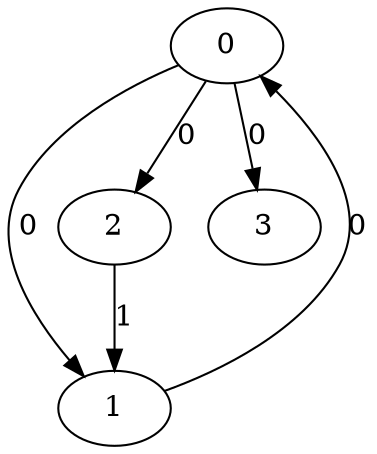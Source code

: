 // Source:8 Canonical: -1 0 0 0 0 -1 -1 -1 -1 1 -1 -1 -1 -1 -1 -1
digraph HRA_from_8_graph_000 {
  0 -> 1 [label="0"];
  0 -> 2 [label="0"];
  1 -> 0 [label="0"];
  2 -> 1 [label="1"];
  0 -> 3 [label="0"];
}

// Source:8 Canonical: -1 0 0 0 0 -1 -1 -1 0 -1 -1 -1 -1 1 -1 -1
digraph HRA_from_8_graph_001 {
  0 -> 1 [label="0"];
  0 -> 2 [label="0"];
  1 -> 0 [label="0"];
  2 -> 1 [label="1"];
  0 -> 3 [label="0"];
  3 -> 0 [label="0"];
}

// Source:8 Canonical: -1 0 0 -1 0 -1 -1 0 -1 1 -1 -1 -1 -1 -1 -1
digraph HRA_from_8_graph_002 {
  0 -> 1 [label="0"];
  0 -> 2 [label="0"];
  1 -> 0 [label="0"];
  2 -> 1 [label="1"];
  1 -> 3 [label="0"];
}

// Source:8 Canonical: -1 0 0 0 0 -1 0 -1 -1 -1 -1 -1 -1 1 -1 -1
digraph HRA_from_8_graph_003 {
  0 -> 1 [label="0"];
  0 -> 2 [label="0"];
  1 -> 0 [label="0"];
  2 -> 1 [label="1"];
  0 -> 3 [label="0"];
  1 -> 3 [label="0"];
}

// Source:8 Canonical: -1 0 0 -1 0 -1 -1 0 -1 0 -1 -1 1 -1 -1 -1
digraph HRA_from_8_graph_004 {
  0 -> 1 [label="0"];
  0 -> 2 [label="0"];
  1 -> 0 [label="0"];
  2 -> 1 [label="1"];
  3 -> 0 [label="0"];
  1 -> 3 [label="0"];
}

// Source:8 Canonical: -1 0 0 0 0 -1 0 -1 0 -1 -1 -1 -1 1 -1 -1
digraph HRA_from_8_graph_005 {
  0 -> 1 [label="0"];
  0 -> 2 [label="0"];
  1 -> 0 [label="0"];
  2 -> 1 [label="1"];
  0 -> 3 [label="0"];
  3 -> 0 [label="0"];
  1 -> 3 [label="0"];
}

// Source:8 Canonical: -1 0 0 0 0 -1 -1 -1 -1 0 -1 -1 -1 1 -1 -1
digraph HRA_from_8_graph_006 {
  0 -> 1 [label="0"];
  0 -> 2 [label="0"];
  1 -> 0 [label="0"];
  2 -> 1 [label="1"];
  0 -> 3 [label="0"];
  3 -> 1 [label="0"];
}

// Source:8 Canonical: -1 0 0 0 0 -1 0 -1 0 -1 -1 -1 -1 -1 1 -1
digraph HRA_from_8_graph_007 {
  0 -> 1 [label="0"];
  0 -> 2 [label="0"];
  1 -> 0 [label="0"];
  2 -> 1 [label="1"];
  0 -> 3 [label="0"];
  3 -> 0 [label="0"];
  3 -> 1 [label="0"];
}

// Source:8 Canonical: -1 0 0 -1 0 -1 -1 0 0 -1 -1 -1 1 -1 -1 -1
digraph HRA_from_8_graph_008 {
  0 -> 1 [label="0"];
  0 -> 2 [label="0"];
  1 -> 0 [label="0"];
  2 -> 1 [label="1"];
  1 -> 3 [label="0"];
  3 -> 1 [label="0"];
}

// Source:8 Canonical: -1 0 0 0 0 -1 0 -1 -1 0 -1 -1 -1 1 -1 -1
digraph HRA_from_8_graph_009 {
  0 -> 1 [label="0"];
  0 -> 2 [label="0"];
  1 -> 0 [label="0"];
  2 -> 1 [label="1"];
  0 -> 3 [label="0"];
  1 -> 3 [label="0"];
  3 -> 1 [label="0"];
}

// Source:8 Canonical: -1 0 0 -1 0 -1 0 -1 0 -1 -1 0 1 -1 -1 -1
digraph HRA_from_8_graph_010 {
  0 -> 1 [label="0"];
  0 -> 2 [label="0"];
  1 -> 0 [label="0"];
  2 -> 1 [label="1"];
  3 -> 0 [label="0"];
  1 -> 3 [label="0"];
  3 -> 1 [label="0"];
}

// Source:8 Canonical: -1 0 0 0 0 -1 0 -1 0 0 -1 -1 -1 1 -1 -1
digraph HRA_from_8_graph_011 {
  0 -> 1 [label="0"];
  0 -> 2 [label="0"];
  1 -> 0 [label="0"];
  2 -> 1 [label="1"];
  0 -> 3 [label="0"];
  3 -> 0 [label="0"];
  1 -> 3 [label="0"];
  3 -> 1 [label="0"];
}

// Source:8 Canonical: -1 0 0 -1 0 -1 -1 -1 -1 1 -1 0 -1 -1 -1 -1
digraph HRA_from_8_graph_012 {
  0 -> 1 [label="0"];
  0 -> 2 [label="0"];
  1 -> 0 [label="0"];
  2 -> 1 [label="1"];
  2 -> 3 [label="0"];
}

// Source:8 Canonical: -1 0 0 0 0 -1 -1 -1 -1 1 -1 0 -1 -1 -1 -1
digraph HRA_from_8_graph_013 {
  0 -> 1 [label="0"];
  0 -> 2 [label="0"];
  1 -> 0 [label="0"];
  2 -> 1 [label="1"];
  0 -> 3 [label="0"];
  2 -> 3 [label="0"];
}

// Source:8 Canonical: -1 0 0 -1 0 -1 -1 -1 -1 1 -1 0 0 -1 -1 -1
digraph HRA_from_8_graph_014 {
  0 -> 1 [label="0"];
  0 -> 2 [label="0"];
  1 -> 0 [label="0"];
  2 -> 1 [label="1"];
  3 -> 0 [label="0"];
  2 -> 3 [label="0"];
}

// Source:8 Canonical: -1 0 0 0 0 -1 -1 -1 0 -1 -1 -1 -1 0 1 -1
digraph HRA_from_8_graph_015 {
  0 -> 1 [label="0"];
  0 -> 2 [label="0"];
  1 -> 0 [label="0"];
  2 -> 1 [label="1"];
  0 -> 3 [label="0"];
  3 -> 0 [label="0"];
  2 -> 3 [label="0"];
}

// Source:8 Canonical: -1 0 0 -1 0 -1 -1 0 -1 1 -1 0 -1 -1 -1 -1
digraph HRA_from_8_graph_016 {
  0 -> 1 [label="0"];
  0 -> 2 [label="0"];
  1 -> 0 [label="0"];
  2 -> 1 [label="1"];
  1 -> 3 [label="0"];
  2 -> 3 [label="0"];
}

// Source:8 Canonical: -1 0 0 0 0 -1 0 -1 -1 -1 -1 -1 -1 1 0 -1
digraph HRA_from_8_graph_017 {
  0 -> 1 [label="0"];
  0 -> 2 [label="0"];
  1 -> 0 [label="0"];
  2 -> 1 [label="1"];
  0 -> 3 [label="0"];
  1 -> 3 [label="0"];
  2 -> 3 [label="0"];
}

// Source:8 Canonical: -1 0 0 -1 0 -1 -1 0 -1 0 -1 -1 1 -1 0 -1
digraph HRA_from_8_graph_018 {
  0 -> 1 [label="0"];
  0 -> 2 [label="0"];
  1 -> 0 [label="0"];
  2 -> 1 [label="1"];
  3 -> 0 [label="0"];
  1 -> 3 [label="0"];
  2 -> 3 [label="0"];
}

// Source:8 Canonical: -1 0 0 0 0 -1 0 -1 0 -1 -1 -1 -1 1 0 -1
digraph HRA_from_8_graph_019 {
  0 -> 1 [label="0"];
  0 -> 2 [label="0"];
  1 -> 0 [label="0"];
  2 -> 1 [label="1"];
  0 -> 3 [label="0"];
  3 -> 0 [label="0"];
  1 -> 3 [label="0"];
  2 -> 3 [label="0"];
}

// Source:8 Canonical: -1 0 0 -1 0 -1 -1 -1 -1 1 -1 0 -1 0 -1 -1
digraph HRA_from_8_graph_020 {
  0 -> 1 [label="0"];
  0 -> 2 [label="0"];
  1 -> 0 [label="0"];
  2 -> 1 [label="1"];
  3 -> 1 [label="0"];
  2 -> 3 [label="0"];
}

// Source:8 Canonical: -1 0 0 0 0 -1 -1 -1 -1 0 -1 -1 -1 1 0 -1
digraph HRA_from_8_graph_021 {
  0 -> 1 [label="0"];
  0 -> 2 [label="0"];
  1 -> 0 [label="0"];
  2 -> 1 [label="1"];
  0 -> 3 [label="0"];
  3 -> 1 [label="0"];
  2 -> 3 [label="0"];
}

// Source:8 Canonical: -1 0 0 -1 0 -1 -1 -1 -1 1 -1 0 0 0 -1 -1
digraph HRA_from_8_graph_022 {
  0 -> 1 [label="0"];
  0 -> 2 [label="0"];
  1 -> 0 [label="0"];
  2 -> 1 [label="1"];
  3 -> 0 [label="0"];
  3 -> 1 [label="0"];
  2 -> 3 [label="0"];
}

// Source:8 Canonical: -1 0 0 0 0 -1 0 -1 0 -1 -1 -1 -1 0 1 -1
digraph HRA_from_8_graph_023 {
  0 -> 1 [label="0"];
  0 -> 2 [label="0"];
  1 -> 0 [label="0"];
  2 -> 1 [label="1"];
  0 -> 3 [label="0"];
  3 -> 0 [label="0"];
  3 -> 1 [label="0"];
  2 -> 3 [label="0"];
}

// Source:8 Canonical: -1 0 0 -1 0 -1 -1 0 0 -1 -1 -1 1 -1 0 -1
digraph HRA_from_8_graph_024 {
  0 -> 1 [label="0"];
  0 -> 2 [label="0"];
  1 -> 0 [label="0"];
  2 -> 1 [label="1"];
  1 -> 3 [label="0"];
  3 -> 1 [label="0"];
  2 -> 3 [label="0"];
}

// Source:8 Canonical: -1 0 0 0 0 -1 0 -1 -1 0 -1 -1 -1 1 0 -1
digraph HRA_from_8_graph_025 {
  0 -> 1 [label="0"];
  0 -> 2 [label="0"];
  1 -> 0 [label="0"];
  2 -> 1 [label="1"];
  0 -> 3 [label="0"];
  1 -> 3 [label="0"];
  3 -> 1 [label="0"];
  2 -> 3 [label="0"];
}

// Source:8 Canonical: -1 0 0 -1 0 -1 0 -1 0 -1 -1 0 1 0 -1 -1
digraph HRA_from_8_graph_026 {
  0 -> 1 [label="0"];
  0 -> 2 [label="0"];
  1 -> 0 [label="0"];
  2 -> 1 [label="1"];
  3 -> 0 [label="0"];
  1 -> 3 [label="0"];
  3 -> 1 [label="0"];
  2 -> 3 [label="0"];
}

// Source:8 Canonical: -1 0 0 0 0 -1 0 -1 0 0 -1 -1 -1 0 1 -1
digraph HRA_from_8_graph_027 {
  0 -> 1 [label="0"];
  0 -> 2 [label="0"];
  1 -> 0 [label="0"];
  2 -> 1 [label="1"];
  0 -> 3 [label="0"];
  3 -> 0 [label="0"];
  1 -> 3 [label="0"];
  3 -> 1 [label="0"];
  2 -> 3 [label="0"];
}

// Source:8 Canonical: -1 0 0 0 0 -1 -1 -1 -1 1 -1 -1 -1 -1 0 -1
digraph HRA_from_8_graph_028 {
  0 -> 1 [label="0"];
  0 -> 2 [label="0"];
  1 -> 0 [label="0"];
  2 -> 1 [label="1"];
  0 -> 3 [label="0"];
  3 -> 2 [label="0"];
}

// Source:8 Canonical: -1 0 0 0 0 -1 0 -1 -1 -1 -1 1 0 -1 -1 -1
digraph HRA_from_8_graph_029 {
  0 -> 1 [label="0"];
  0 -> 2 [label="0"];
  1 -> 0 [label="0"];
  2 -> 1 [label="1"];
  0 -> 3 [label="0"];
  3 -> 0 [label="0"];
  3 -> 2 [label="0"];
}

// Source:8 Canonical: -1 0 0 -1 0 -1 -1 0 -1 1 -1 -1 -1 -1 0 -1
digraph HRA_from_8_graph_030 {
  0 -> 1 [label="0"];
  0 -> 2 [label="0"];
  1 -> 0 [label="0"];
  2 -> 1 [label="1"];
  1 -> 3 [label="0"];
  3 -> 2 [label="0"];
}

// Source:8 Canonical: -1 0 0 0 0 -1 0 -1 -1 -1 -1 0 -1 1 -1 -1
digraph HRA_from_8_graph_031 {
  0 -> 1 [label="0"];
  0 -> 2 [label="0"];
  1 -> 0 [label="0"];
  2 -> 1 [label="1"];
  0 -> 3 [label="0"];
  1 -> 3 [label="0"];
  3 -> 2 [label="0"];
}

// Source:8 Canonical: -1 0 0 -1 0 -1 -1 0 -1 0 -1 0 1 -1 -1 -1
digraph HRA_from_8_graph_032 {
  0 -> 1 [label="0"];
  0 -> 2 [label="0"];
  1 -> 0 [label="0"];
  2 -> 1 [label="1"];
  3 -> 0 [label="0"];
  1 -> 3 [label="0"];
  3 -> 2 [label="0"];
}

// Source:8 Canonical: -1 0 0 0 0 -1 0 -1 0 -1 -1 0 -1 1 -1 -1
digraph HRA_from_8_graph_033 {
  0 -> 1 [label="0"];
  0 -> 2 [label="0"];
  1 -> 0 [label="0"];
  2 -> 1 [label="1"];
  0 -> 3 [label="0"];
  3 -> 0 [label="0"];
  1 -> 3 [label="0"];
  3 -> 2 [label="0"];
}

// Source:8 Canonical: -1 0 0 0 0 -1 -1 -1 -1 0 -1 0 -1 1 -1 -1
digraph HRA_from_8_graph_034 {
  0 -> 1 [label="0"];
  0 -> 2 [label="0"];
  1 -> 0 [label="0"];
  2 -> 1 [label="1"];
  0 -> 3 [label="0"];
  3 -> 1 [label="0"];
  3 -> 2 [label="0"];
}

// Source:8 Canonical: -1 0 0 0 0 -1 0 0 0 -1 -1 -1 -1 -1 1 -1
digraph HRA_from_8_graph_035 {
  0 -> 1 [label="0"];
  0 -> 2 [label="0"];
  1 -> 0 [label="0"];
  2 -> 1 [label="1"];
  0 -> 3 [label="0"];
  3 -> 0 [label="0"];
  3 -> 1 [label="0"];
  3 -> 2 [label="0"];
}

// Source:8 Canonical: -1 0 0 -1 0 -1 -1 0 0 -1 -1 0 1 -1 -1 -1
digraph HRA_from_8_graph_036 {
  0 -> 1 [label="0"];
  0 -> 2 [label="0"];
  1 -> 0 [label="0"];
  2 -> 1 [label="1"];
  1 -> 3 [label="0"];
  3 -> 1 [label="0"];
  3 -> 2 [label="0"];
}

// Source:8 Canonical: -1 0 0 0 0 -1 0 -1 -1 0 -1 0 -1 1 -1 -1
digraph HRA_from_8_graph_037 {
  0 -> 1 [label="0"];
  0 -> 2 [label="0"];
  1 -> 0 [label="0"];
  2 -> 1 [label="1"];
  0 -> 3 [label="0"];
  1 -> 3 [label="0"];
  3 -> 1 [label="0"];
  3 -> 2 [label="0"];
}

// Source:8 Canonical: -1 0 0 0 0 -1 0 -1 -1 0 -1 0 -1 1 -1 -1
digraph HRA_from_8_graph_038 {
  0 -> 1 [label="0"];
  0 -> 2 [label="0"];
  1 -> 0 [label="0"];
  2 -> 1 [label="1"];
  3 -> 0 [label="0"];
  1 -> 3 [label="0"];
  3 -> 1 [label="0"];
  3 -> 2 [label="0"];
}

// Source:8 Canonical: -1 0 0 0 0 -1 0 0 0 0 -1 -1 -1 -1 1 -1
digraph HRA_from_8_graph_039 {
  0 -> 1 [label="0"];
  0 -> 2 [label="0"];
  1 -> 0 [label="0"];
  2 -> 1 [label="1"];
  0 -> 3 [label="0"];
  3 -> 0 [label="0"];
  1 -> 3 [label="0"];
  3 -> 1 [label="0"];
  3 -> 2 [label="0"];
}

// Source:8 Canonical: -1 0 0 -1 0 -1 -1 -1 -1 1 -1 0 -1 -1 0 -1
digraph HRA_from_8_graph_040 {
  0 -> 1 [label="0"];
  0 -> 2 [label="0"];
  1 -> 0 [label="0"];
  2 -> 1 [label="1"];
  2 -> 3 [label="0"];
  3 -> 2 [label="0"];
}

// Source:8 Canonical: -1 0 0 0 0 -1 -1 -1 -1 1 -1 0 -1 -1 0 -1
digraph HRA_from_8_graph_041 {
  0 -> 1 [label="0"];
  0 -> 2 [label="0"];
  1 -> 0 [label="0"];
  2 -> 1 [label="1"];
  0 -> 3 [label="0"];
  2 -> 3 [label="0"];
  3 -> 2 [label="0"];
}

// Source:8 Canonical: -1 0 0 -1 0 -1 -1 1 -1 0 -1 0 -1 -1 0 -1
digraph HRA_from_8_graph_042 {
  0 -> 1 [label="0"];
  0 -> 2 [label="0"];
  1 -> 0 [label="0"];
  2 -> 1 [label="1"];
  3 -> 0 [label="0"];
  2 -> 3 [label="0"];
  3 -> 2 [label="0"];
}

// Source:8 Canonical: -1 0 0 0 0 -1 0 -1 -1 0 -1 1 0 -1 -1 -1
digraph HRA_from_8_graph_043 {
  0 -> 1 [label="0"];
  0 -> 2 [label="0"];
  1 -> 0 [label="0"];
  2 -> 1 [label="1"];
  0 -> 3 [label="0"];
  3 -> 0 [label="0"];
  2 -> 3 [label="0"];
  3 -> 2 [label="0"];
}

// Source:8 Canonical: -1 0 0 -1 0 -1 -1 0 -1 1 -1 0 -1 -1 0 -1
digraph HRA_from_8_graph_044 {
  0 -> 1 [label="0"];
  0 -> 2 [label="0"];
  1 -> 0 [label="0"];
  2 -> 1 [label="1"];
  1 -> 3 [label="0"];
  2 -> 3 [label="0"];
  3 -> 2 [label="0"];
}

// Source:8 Canonical: -1 0 0 0 0 -1 0 -1 -1 -1 -1 0 -1 1 0 -1
digraph HRA_from_8_graph_045 {
  0 -> 1 [label="0"];
  0 -> 2 [label="0"];
  1 -> 0 [label="0"];
  2 -> 1 [label="1"];
  0 -> 3 [label="0"];
  1 -> 3 [label="0"];
  2 -> 3 [label="0"];
  3 -> 2 [label="0"];
}

// Source:8 Canonical: -1 0 0 -1 0 -1 -1 0 -1 0 -1 0 1 -1 0 -1
digraph HRA_from_8_graph_046 {
  0 -> 1 [label="0"];
  0 -> 2 [label="0"];
  1 -> 0 [label="0"];
  2 -> 1 [label="1"];
  3 -> 0 [label="0"];
  1 -> 3 [label="0"];
  2 -> 3 [label="0"];
  3 -> 2 [label="0"];
}

// Source:8 Canonical: -1 0 0 0 0 -1 0 -1 0 -1 -1 0 -1 1 0 -1
digraph HRA_from_8_graph_047 {
  0 -> 1 [label="0"];
  0 -> 2 [label="0"];
  1 -> 0 [label="0"];
  2 -> 1 [label="1"];
  0 -> 3 [label="0"];
  3 -> 0 [label="0"];
  1 -> 3 [label="0"];
  2 -> 3 [label="0"];
  3 -> 2 [label="0"];
}

// Source:8 Canonical: -1 0 0 -1 0 -1 1 -1 -1 -1 -1 0 -1 0 0 -1
digraph HRA_from_8_graph_048 {
  0 -> 1 [label="0"];
  0 -> 2 [label="0"];
  1 -> 0 [label="0"];
  2 -> 1 [label="1"];
  3 -> 1 [label="0"];
  2 -> 3 [label="0"];
  3 -> 2 [label="0"];
}

// Source:8 Canonical: -1 0 0 0 0 -1 -1 -1 -1 0 -1 0 -1 1 0 -1
digraph HRA_from_8_graph_049 {
  0 -> 1 [label="0"];
  0 -> 2 [label="0"];
  1 -> 0 [label="0"];
  2 -> 1 [label="1"];
  0 -> 3 [label="0"];
  3 -> 1 [label="0"];
  2 -> 3 [label="0"];
  3 -> 2 [label="0"];
}

// Source:8 Canonical: -1 0 0 0 0 -1 1 -1 -1 -1 -1 0 -1 0 0 -1
digraph HRA_from_8_graph_050 {
  0 -> 1 [label="0"];
  0 -> 2 [label="0"];
  1 -> 0 [label="0"];
  2 -> 1 [label="1"];
  3 -> 0 [label="0"];
  3 -> 1 [label="0"];
  2 -> 3 [label="0"];
  3 -> 2 [label="0"];
}

// Source:8 Canonical: -1 0 0 0 0 -1 0 0 0 -1 -1 1 -1 0 -1 -1
digraph HRA_from_8_graph_051 {
  0 -> 1 [label="0"];
  0 -> 2 [label="0"];
  1 -> 0 [label="0"];
  2 -> 1 [label="1"];
  0 -> 3 [label="0"];
  3 -> 0 [label="0"];
  3 -> 1 [label="0"];
  2 -> 3 [label="0"];
  3 -> 2 [label="0"];
}

// Source:8 Canonical: -1 0 0 -1 0 -1 1 -1 0 -1 -1 0 -1 0 0 -1
digraph HRA_from_8_graph_052 {
  0 -> 1 [label="0"];
  0 -> 2 [label="0"];
  1 -> 0 [label="0"];
  2 -> 1 [label="1"];
  1 -> 3 [label="0"];
  3 -> 1 [label="0"];
  2 -> 3 [label="0"];
  3 -> 2 [label="0"];
}

// Source:8 Canonical: -1 0 0 0 0 -1 0 -1 -1 0 -1 0 -1 1 0 -1
digraph HRA_from_8_graph_053 {
  0 -> 1 [label="0"];
  0 -> 2 [label="0"];
  1 -> 0 [label="0"];
  2 -> 1 [label="1"];
  0 -> 3 [label="0"];
  1 -> 3 [label="0"];
  3 -> 1 [label="0"];
  2 -> 3 [label="0"];
  3 -> 2 [label="0"];
}

// Source:8 Canonical: -1 0 0 0 0 -1 0 -1 -1 0 -1 0 0 1 -1 -1
digraph HRA_from_8_graph_054 {
  0 -> 1 [label="0"];
  0 -> 2 [label="0"];
  1 -> 0 [label="0"];
  2 -> 1 [label="1"];
  3 -> 0 [label="0"];
  1 -> 3 [label="0"];
  3 -> 1 [label="0"];
  2 -> 3 [label="0"];
  3 -> 2 [label="0"];
}

// Source:8 Canonical: -1 0 0 0 0 -1 0 0 0 0 -1 -1 0 -1 1 -1
digraph HRA_from_8_graph_055 {
  0 -> 1 [label="0"];
  0 -> 2 [label="0"];
  1 -> 0 [label="0"];
  2 -> 1 [label="1"];
  0 -> 3 [label="0"];
  3 -> 0 [label="0"];
  1 -> 3 [label="0"];
  3 -> 1 [label="0"];
  2 -> 3 [label="0"];
  3 -> 2 [label="0"];
}

